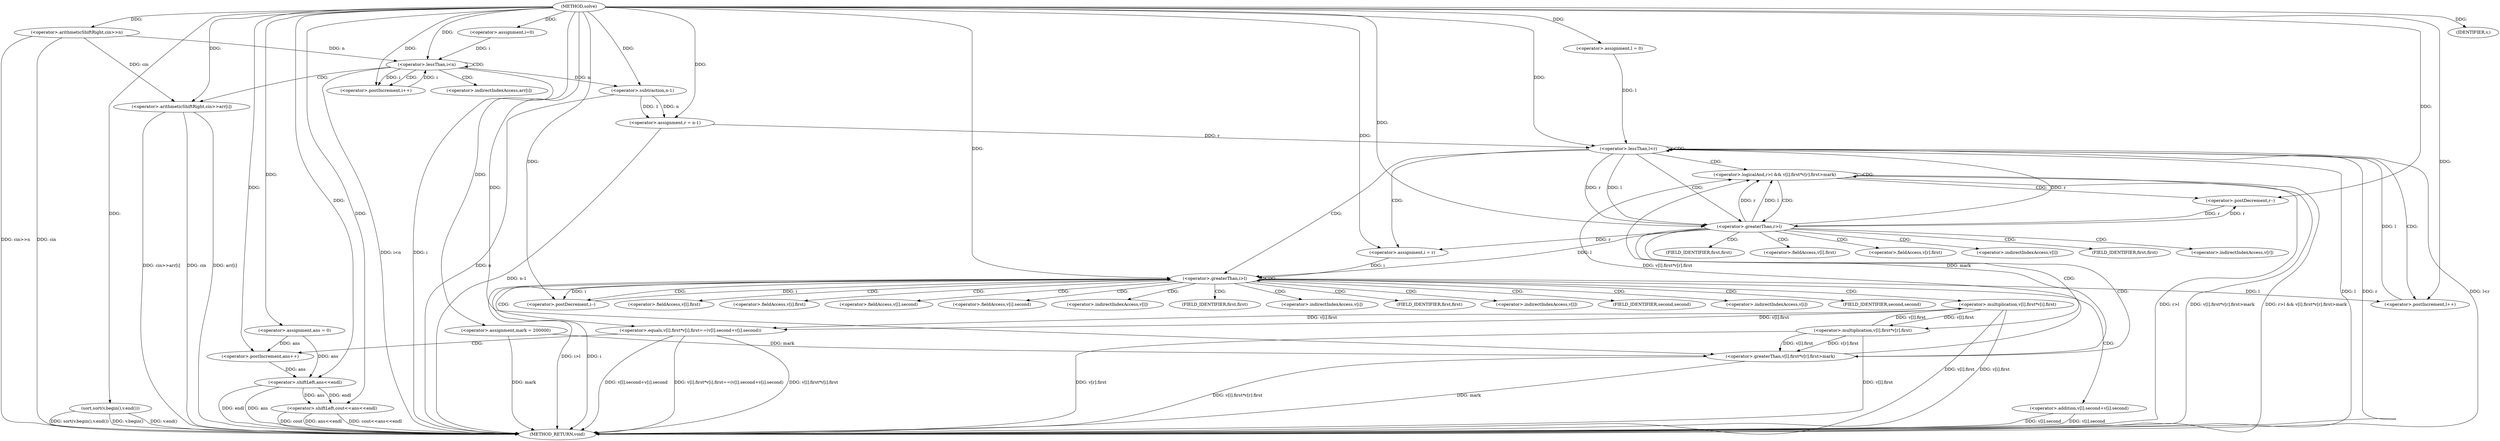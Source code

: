 digraph "solve" {  
"1000137" [label = "(METHOD,solve)" ]
"1000251" [label = "(METHOD_RETURN,void)" ]
"1000140" [label = "(<operator>.arithmeticShiftRight,cin>>n)" ]
"1000144" [label = "(IDENTIFIER,v,)" ]
"1000162" [label = "(sort,sort(v.begin(),v.end()))" ]
"1000166" [label = "(<operator>.assignment,mark = 200000)" ]
"1000170" [label = "(<operator>.assignment,l = 0)" ]
"1000174" [label = "(<operator>.assignment,r = n-1)" ]
"1000180" [label = "(<operator>.assignment,ans = 0)" ]
"1000246" [label = "(<operator>.shiftLeft,cout<<ans<<endl)" ]
"1000147" [label = "(<operator>.assignment,i=0)" ]
"1000150" [label = "(<operator>.lessThan,i<n)" ]
"1000153" [label = "(<operator>.postIncrement,i++)" ]
"1000184" [label = "(<operator>.lessThan,l<r)" ]
"1000156" [label = "(<operator>.arithmeticShiftRight,cin>>arr[i])" ]
"1000176" [label = "(<operator>.subtraction,n-1)" ]
"1000244" [label = "(<operator>.postIncrement,l++)" ]
"1000248" [label = "(<operator>.shiftLeft,ans<<endl)" ]
"1000189" [label = "(<operator>.logicalAnd,r>l && v[l].first*v[r].first>mark)" ]
"1000206" [label = "(<operator>.postDecrement,r--)" ]
"1000210" [label = "(<operator>.assignment,i = r)" ]
"1000213" [label = "(<operator>.greaterThan,i>l)" ]
"1000216" [label = "(<operator>.postDecrement,i--)" ]
"1000219" [label = "(<operator>.equals,v[l].first*v[i].first==(v[l].second+v[i].second))" ]
"1000242" [label = "(<operator>.postIncrement,ans++)" ]
"1000190" [label = "(<operator>.greaterThan,r>l)" ]
"1000193" [label = "(<operator>.greaterThan,v[l].first*v[r].first>mark)" ]
"1000194" [label = "(<operator>.multiplication,v[l].first*v[r].first)" ]
"1000220" [label = "(<operator>.multiplication,v[l].first*v[i].first)" ]
"1000231" [label = "(<operator>.addition,v[l].second+v[i].second)" ]
"1000158" [label = "(<operator>.indirectIndexAccess,arr[i])" ]
"1000195" [label = "(<operator>.fieldAccess,v[l].first)" ]
"1000200" [label = "(<operator>.fieldAccess,v[r].first)" ]
"1000221" [label = "(<operator>.fieldAccess,v[l].first)" ]
"1000226" [label = "(<operator>.fieldAccess,v[i].first)" ]
"1000232" [label = "(<operator>.fieldAccess,v[l].second)" ]
"1000237" [label = "(<operator>.fieldAccess,v[i].second)" ]
"1000196" [label = "(<operator>.indirectIndexAccess,v[l])" ]
"1000199" [label = "(FIELD_IDENTIFIER,first,first)" ]
"1000201" [label = "(<operator>.indirectIndexAccess,v[r])" ]
"1000204" [label = "(FIELD_IDENTIFIER,first,first)" ]
"1000222" [label = "(<operator>.indirectIndexAccess,v[l])" ]
"1000225" [label = "(FIELD_IDENTIFIER,first,first)" ]
"1000227" [label = "(<operator>.indirectIndexAccess,v[i])" ]
"1000230" [label = "(FIELD_IDENTIFIER,first,first)" ]
"1000233" [label = "(<operator>.indirectIndexAccess,v[l])" ]
"1000236" [label = "(FIELD_IDENTIFIER,second,second)" ]
"1000238" [label = "(<operator>.indirectIndexAccess,v[i])" ]
"1000241" [label = "(FIELD_IDENTIFIER,second,second)" ]
  "1000140" -> "1000251"  [ label = "DDG: cin"] 
  "1000140" -> "1000251"  [ label = "DDG: cin>>n"] 
  "1000150" -> "1000251"  [ label = "DDG: i"] 
  "1000150" -> "1000251"  [ label = "DDG: i<n"] 
  "1000162" -> "1000251"  [ label = "DDG: v.begin()"] 
  "1000162" -> "1000251"  [ label = "DDG: v.end()"] 
  "1000162" -> "1000251"  [ label = "DDG: sort(v.begin(),v.end())"] 
  "1000166" -> "1000251"  [ label = "DDG: mark"] 
  "1000176" -> "1000251"  [ label = "DDG: n"] 
  "1000174" -> "1000251"  [ label = "DDG: n-1"] 
  "1000184" -> "1000251"  [ label = "DDG: l"] 
  "1000184" -> "1000251"  [ label = "DDG: r"] 
  "1000184" -> "1000251"  [ label = "DDG: l<r"] 
  "1000248" -> "1000251"  [ label = "DDG: ans"] 
  "1000246" -> "1000251"  [ label = "DDG: ans<<endl"] 
  "1000246" -> "1000251"  [ label = "DDG: cout<<ans<<endl"] 
  "1000189" -> "1000251"  [ label = "DDG: r>l"] 
  "1000194" -> "1000251"  [ label = "DDG: v[l].first"] 
  "1000194" -> "1000251"  [ label = "DDG: v[r].first"] 
  "1000193" -> "1000251"  [ label = "DDG: v[l].first*v[r].first"] 
  "1000193" -> "1000251"  [ label = "DDG: mark"] 
  "1000189" -> "1000251"  [ label = "DDG: v[l].first*v[r].first>mark"] 
  "1000189" -> "1000251"  [ label = "DDG: r>l && v[l].first*v[r].first>mark"] 
  "1000213" -> "1000251"  [ label = "DDG: i"] 
  "1000213" -> "1000251"  [ label = "DDG: i>l"] 
  "1000220" -> "1000251"  [ label = "DDG: v[l].first"] 
  "1000220" -> "1000251"  [ label = "DDG: v[i].first"] 
  "1000219" -> "1000251"  [ label = "DDG: v[l].first*v[i].first"] 
  "1000231" -> "1000251"  [ label = "DDG: v[l].second"] 
  "1000231" -> "1000251"  [ label = "DDG: v[i].second"] 
  "1000219" -> "1000251"  [ label = "DDG: v[l].second+v[i].second"] 
  "1000219" -> "1000251"  [ label = "DDG: v[l].first*v[i].first==(v[l].second+v[i].second)"] 
  "1000156" -> "1000251"  [ label = "DDG: cin"] 
  "1000156" -> "1000251"  [ label = "DDG: arr[i]"] 
  "1000156" -> "1000251"  [ label = "DDG: cin>>arr[i]"] 
  "1000248" -> "1000251"  [ label = "DDG: endl"] 
  "1000246" -> "1000251"  [ label = "DDG: cout"] 
  "1000137" -> "1000144"  [ label = "DDG: "] 
  "1000137" -> "1000166"  [ label = "DDG: "] 
  "1000137" -> "1000170"  [ label = "DDG: "] 
  "1000176" -> "1000174"  [ label = "DDG: 1"] 
  "1000176" -> "1000174"  [ label = "DDG: n"] 
  "1000137" -> "1000180"  [ label = "DDG: "] 
  "1000137" -> "1000140"  [ label = "DDG: "] 
  "1000137" -> "1000147"  [ label = "DDG: "] 
  "1000137" -> "1000162"  [ label = "DDG: "] 
  "1000137" -> "1000174"  [ label = "DDG: "] 
  "1000137" -> "1000246"  [ label = "DDG: "] 
  "1000248" -> "1000246"  [ label = "DDG: endl"] 
  "1000248" -> "1000246"  [ label = "DDG: ans"] 
  "1000147" -> "1000150"  [ label = "DDG: i"] 
  "1000153" -> "1000150"  [ label = "DDG: i"] 
  "1000137" -> "1000150"  [ label = "DDG: "] 
  "1000140" -> "1000150"  [ label = "DDG: n"] 
  "1000150" -> "1000153"  [ label = "DDG: i"] 
  "1000137" -> "1000153"  [ label = "DDG: "] 
  "1000150" -> "1000176"  [ label = "DDG: n"] 
  "1000137" -> "1000176"  [ label = "DDG: "] 
  "1000170" -> "1000184"  [ label = "DDG: l"] 
  "1000244" -> "1000184"  [ label = "DDG: l"] 
  "1000137" -> "1000184"  [ label = "DDG: "] 
  "1000174" -> "1000184"  [ label = "DDG: r"] 
  "1000190" -> "1000184"  [ label = "DDG: r"] 
  "1000180" -> "1000248"  [ label = "DDG: ans"] 
  "1000242" -> "1000248"  [ label = "DDG: ans"] 
  "1000137" -> "1000248"  [ label = "DDG: "] 
  "1000140" -> "1000156"  [ label = "DDG: cin"] 
  "1000137" -> "1000156"  [ label = "DDG: "] 
  "1000190" -> "1000210"  [ label = "DDG: r"] 
  "1000137" -> "1000210"  [ label = "DDG: "] 
  "1000213" -> "1000244"  [ label = "DDG: l"] 
  "1000137" -> "1000244"  [ label = "DDG: "] 
  "1000190" -> "1000189"  [ label = "DDG: r"] 
  "1000190" -> "1000189"  [ label = "DDG: l"] 
  "1000193" -> "1000189"  [ label = "DDG: mark"] 
  "1000193" -> "1000189"  [ label = "DDG: v[l].first*v[r].first"] 
  "1000190" -> "1000206"  [ label = "DDG: r"] 
  "1000137" -> "1000206"  [ label = "DDG: "] 
  "1000210" -> "1000213"  [ label = "DDG: i"] 
  "1000216" -> "1000213"  [ label = "DDG: i"] 
  "1000137" -> "1000213"  [ label = "DDG: "] 
  "1000190" -> "1000213"  [ label = "DDG: l"] 
  "1000213" -> "1000216"  [ label = "DDG: i"] 
  "1000137" -> "1000216"  [ label = "DDG: "] 
  "1000184" -> "1000190"  [ label = "DDG: r"] 
  "1000206" -> "1000190"  [ label = "DDG: r"] 
  "1000137" -> "1000190"  [ label = "DDG: "] 
  "1000184" -> "1000190"  [ label = "DDG: l"] 
  "1000194" -> "1000193"  [ label = "DDG: v[r].first"] 
  "1000194" -> "1000193"  [ label = "DDG: v[l].first"] 
  "1000166" -> "1000193"  [ label = "DDG: mark"] 
  "1000137" -> "1000193"  [ label = "DDG: "] 
  "1000220" -> "1000219"  [ label = "DDG: v[i].first"] 
  "1000220" -> "1000219"  [ label = "DDG: v[l].first"] 
  "1000180" -> "1000242"  [ label = "DDG: ans"] 
  "1000137" -> "1000242"  [ label = "DDG: "] 
  "1000220" -> "1000194"  [ label = "DDG: v[l].first"] 
  "1000194" -> "1000220"  [ label = "DDG: v[l].first"] 
  "1000150" -> "1000153"  [ label = "CDG: "] 
  "1000150" -> "1000156"  [ label = "CDG: "] 
  "1000150" -> "1000150"  [ label = "CDG: "] 
  "1000150" -> "1000158"  [ label = "CDG: "] 
  "1000184" -> "1000213"  [ label = "CDG: "] 
  "1000184" -> "1000244"  [ label = "CDG: "] 
  "1000184" -> "1000189"  [ label = "CDG: "] 
  "1000184" -> "1000210"  [ label = "CDG: "] 
  "1000184" -> "1000190"  [ label = "CDG: "] 
  "1000184" -> "1000184"  [ label = "CDG: "] 
  "1000189" -> "1000189"  [ label = "CDG: "] 
  "1000189" -> "1000206"  [ label = "CDG: "] 
  "1000189" -> "1000190"  [ label = "CDG: "] 
  "1000213" -> "1000238"  [ label = "CDG: "] 
  "1000213" -> "1000221"  [ label = "CDG: "] 
  "1000213" -> "1000233"  [ label = "CDG: "] 
  "1000213" -> "1000213"  [ label = "CDG: "] 
  "1000213" -> "1000227"  [ label = "CDG: "] 
  "1000213" -> "1000230"  [ label = "CDG: "] 
  "1000213" -> "1000216"  [ label = "CDG: "] 
  "1000213" -> "1000219"  [ label = "CDG: "] 
  "1000213" -> "1000236"  [ label = "CDG: "] 
  "1000213" -> "1000225"  [ label = "CDG: "] 
  "1000213" -> "1000222"  [ label = "CDG: "] 
  "1000213" -> "1000220"  [ label = "CDG: "] 
  "1000213" -> "1000237"  [ label = "CDG: "] 
  "1000213" -> "1000231"  [ label = "CDG: "] 
  "1000213" -> "1000241"  [ label = "CDG: "] 
  "1000213" -> "1000226"  [ label = "CDG: "] 
  "1000213" -> "1000232"  [ label = "CDG: "] 
  "1000190" -> "1000200"  [ label = "CDG: "] 
  "1000190" -> "1000199"  [ label = "CDG: "] 
  "1000190" -> "1000195"  [ label = "CDG: "] 
  "1000190" -> "1000204"  [ label = "CDG: "] 
  "1000190" -> "1000196"  [ label = "CDG: "] 
  "1000190" -> "1000201"  [ label = "CDG: "] 
  "1000190" -> "1000193"  [ label = "CDG: "] 
  "1000190" -> "1000194"  [ label = "CDG: "] 
  "1000219" -> "1000242"  [ label = "CDG: "] 
}
